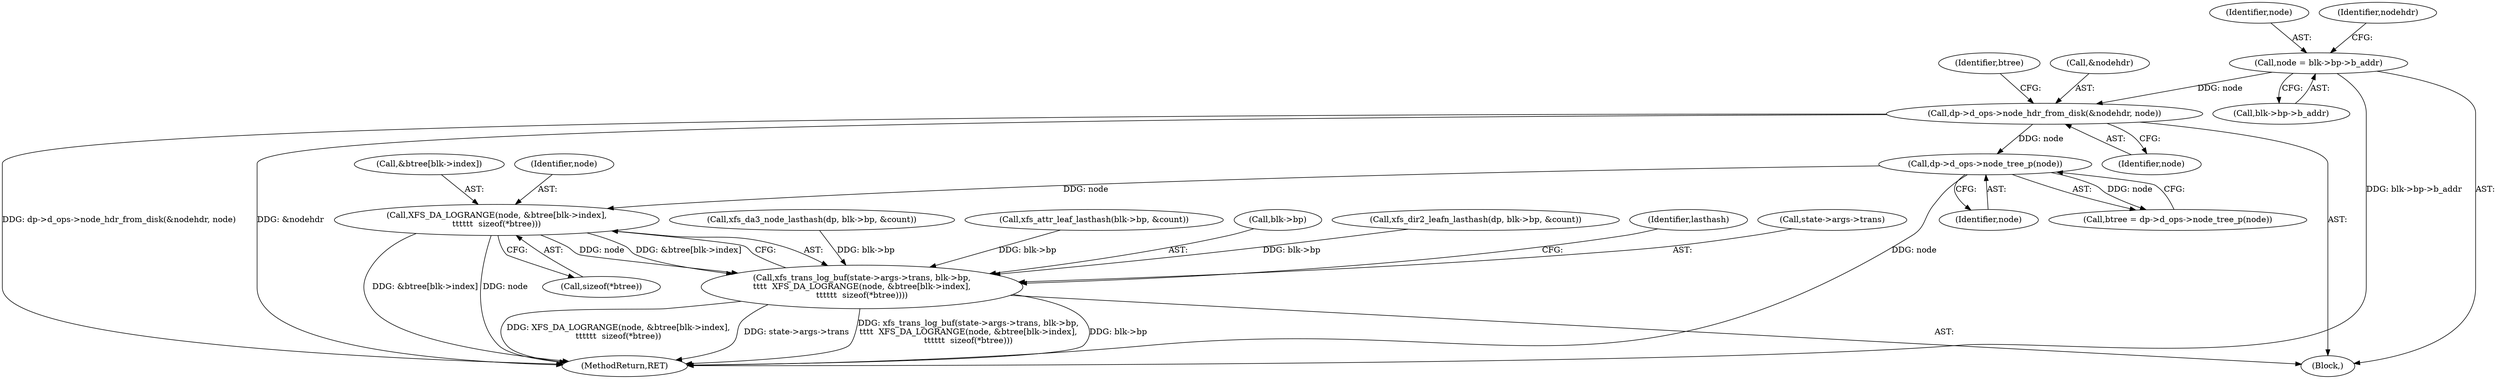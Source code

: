 digraph "0_linux_c88547a8119e3b581318ab65e9b72f27f23e641d@array" {
"1000259" [label="(Call,XFS_DA_LOGRANGE(node, &btree[blk->index],\n\t\t\t\t\t\t  sizeof(*btree)))"];
"1000221" [label="(Call,dp->d_ops->node_tree_p(node))"];
"1000215" [label="(Call,dp->d_ops->node_hdr_from_disk(&nodehdr, node))"];
"1000208" [label="(Call,node = blk->bp->b_addr)"];
"1000250" [label="(Call,xfs_trans_log_buf(state->args->trans, blk->bp,\n\t\t\t\t  XFS_DA_LOGRANGE(node, &btree[blk->index],\n\t\t\t\t\t\t  sizeof(*btree))))"];
"1000271" [label="(Identifier,lasthash)"];
"1000260" [label="(Identifier,node)"];
"1000219" [label="(Call,btree = dp->d_ops->node_tree_p(node))"];
"1000251" [label="(Call,state->args->trans)"];
"1000179" [label="(Call,xfs_da3_node_lasthash(dp, blk->bp, &count))"];
"1000222" [label="(Identifier,node)"];
"1000218" [label="(Identifier,node)"];
"1000148" [label="(Call,xfs_attr_leaf_lasthash(blk->bp, &count))"];
"1000256" [label="(Call,blk->bp)"];
"1000206" [label="(Block,)"];
"1000221" [label="(Call,dp->d_ops->node_tree_p(node))"];
"1000208" [label="(Call,node = blk->bp->b_addr)"];
"1000209" [label="(Identifier,node)"];
"1000210" [label="(Call,blk->bp->b_addr)"];
"1000215" [label="(Call,dp->d_ops->node_hdr_from_disk(&nodehdr, node))"];
"1000267" [label="(Call,sizeof(*btree))"];
"1000261" [label="(Call,&btree[blk->index])"];
"1000217" [label="(Identifier,nodehdr)"];
"1000282" [label="(MethodReturn,RET)"];
"1000216" [label="(Call,&nodehdr)"];
"1000220" [label="(Identifier,btree)"];
"1000259" [label="(Call,XFS_DA_LOGRANGE(node, &btree[blk->index],\n\t\t\t\t\t\t  sizeof(*btree)))"];
"1000250" [label="(Call,xfs_trans_log_buf(state->args->trans, blk->bp,\n\t\t\t\t  XFS_DA_LOGRANGE(node, &btree[blk->index],\n\t\t\t\t\t\t  sizeof(*btree))))"];
"1000163" [label="(Call,xfs_dir2_leafn_lasthash(dp, blk->bp, &count))"];
"1000259" -> "1000250"  [label="AST: "];
"1000259" -> "1000267"  [label="CFG: "];
"1000260" -> "1000259"  [label="AST: "];
"1000261" -> "1000259"  [label="AST: "];
"1000267" -> "1000259"  [label="AST: "];
"1000250" -> "1000259"  [label="CFG: "];
"1000259" -> "1000282"  [label="DDG: node"];
"1000259" -> "1000282"  [label="DDG: &btree[blk->index]"];
"1000259" -> "1000250"  [label="DDG: node"];
"1000259" -> "1000250"  [label="DDG: &btree[blk->index]"];
"1000221" -> "1000259"  [label="DDG: node"];
"1000221" -> "1000219"  [label="AST: "];
"1000221" -> "1000222"  [label="CFG: "];
"1000222" -> "1000221"  [label="AST: "];
"1000219" -> "1000221"  [label="CFG: "];
"1000221" -> "1000282"  [label="DDG: node"];
"1000221" -> "1000219"  [label="DDG: node"];
"1000215" -> "1000221"  [label="DDG: node"];
"1000215" -> "1000206"  [label="AST: "];
"1000215" -> "1000218"  [label="CFG: "];
"1000216" -> "1000215"  [label="AST: "];
"1000218" -> "1000215"  [label="AST: "];
"1000220" -> "1000215"  [label="CFG: "];
"1000215" -> "1000282"  [label="DDG: &nodehdr"];
"1000215" -> "1000282"  [label="DDG: dp->d_ops->node_hdr_from_disk(&nodehdr, node)"];
"1000208" -> "1000215"  [label="DDG: node"];
"1000208" -> "1000206"  [label="AST: "];
"1000208" -> "1000210"  [label="CFG: "];
"1000209" -> "1000208"  [label="AST: "];
"1000210" -> "1000208"  [label="AST: "];
"1000217" -> "1000208"  [label="CFG: "];
"1000208" -> "1000282"  [label="DDG: blk->bp->b_addr"];
"1000250" -> "1000206"  [label="AST: "];
"1000251" -> "1000250"  [label="AST: "];
"1000256" -> "1000250"  [label="AST: "];
"1000271" -> "1000250"  [label="CFG: "];
"1000250" -> "1000282"  [label="DDG: blk->bp"];
"1000250" -> "1000282"  [label="DDG: XFS_DA_LOGRANGE(node, &btree[blk->index],\n\t\t\t\t\t\t  sizeof(*btree))"];
"1000250" -> "1000282"  [label="DDG: state->args->trans"];
"1000250" -> "1000282"  [label="DDG: xfs_trans_log_buf(state->args->trans, blk->bp,\n\t\t\t\t  XFS_DA_LOGRANGE(node, &btree[blk->index],\n\t\t\t\t\t\t  sizeof(*btree)))"];
"1000179" -> "1000250"  [label="DDG: blk->bp"];
"1000148" -> "1000250"  [label="DDG: blk->bp"];
"1000163" -> "1000250"  [label="DDG: blk->bp"];
}
